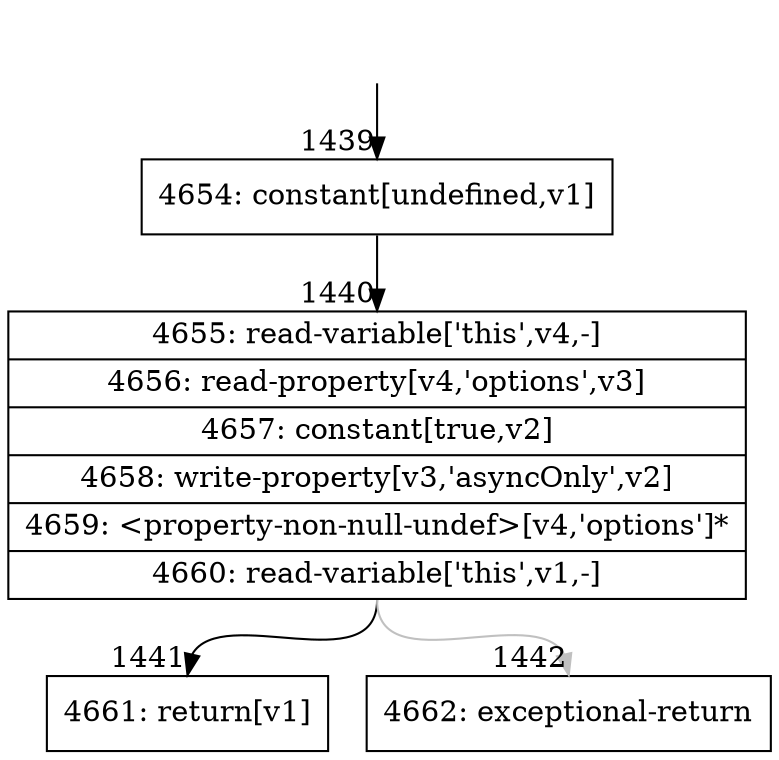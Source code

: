 digraph {
rankdir="TD"
BB_entry138[shape=none,label=""];
BB_entry138 -> BB1439 [tailport=s, headport=n, headlabel="    1439"]
BB1439 [shape=record label="{4654: constant[undefined,v1]}" ] 
BB1439 -> BB1440 [tailport=s, headport=n, headlabel="      1440"]
BB1440 [shape=record label="{4655: read-variable['this',v4,-]|4656: read-property[v4,'options',v3]|4657: constant[true,v2]|4658: write-property[v3,'asyncOnly',v2]|4659: \<property-non-null-undef\>[v4,'options']*|4660: read-variable['this',v1,-]}" ] 
BB1440 -> BB1441 [tailport=s, headport=n, headlabel="      1441"]
BB1440 -> BB1442 [tailport=s, headport=n, color=gray, headlabel="      1442"]
BB1441 [shape=record label="{4661: return[v1]}" ] 
BB1442 [shape=record label="{4662: exceptional-return}" ] 
//#$~ 1795
}
